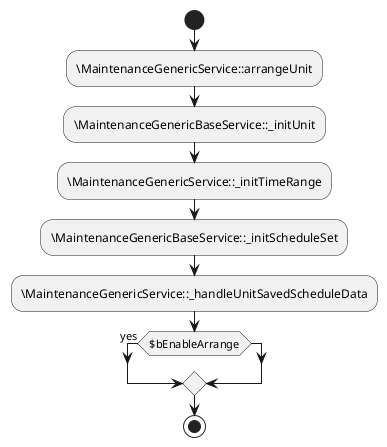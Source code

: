 @startuml
start
:\MaintenanceGenericService::arrangeUnit;
:\MaintenanceGenericBaseService::_initUnit;
:\MaintenanceGenericService::_initTimeRange;
:\MaintenanceGenericBaseService::_initScheduleSet;
:\MaintenanceGenericService::_handleUnitSavedScheduleData;
if ($bEnableArrange) then (yes)

else

endif
stop
@enduml